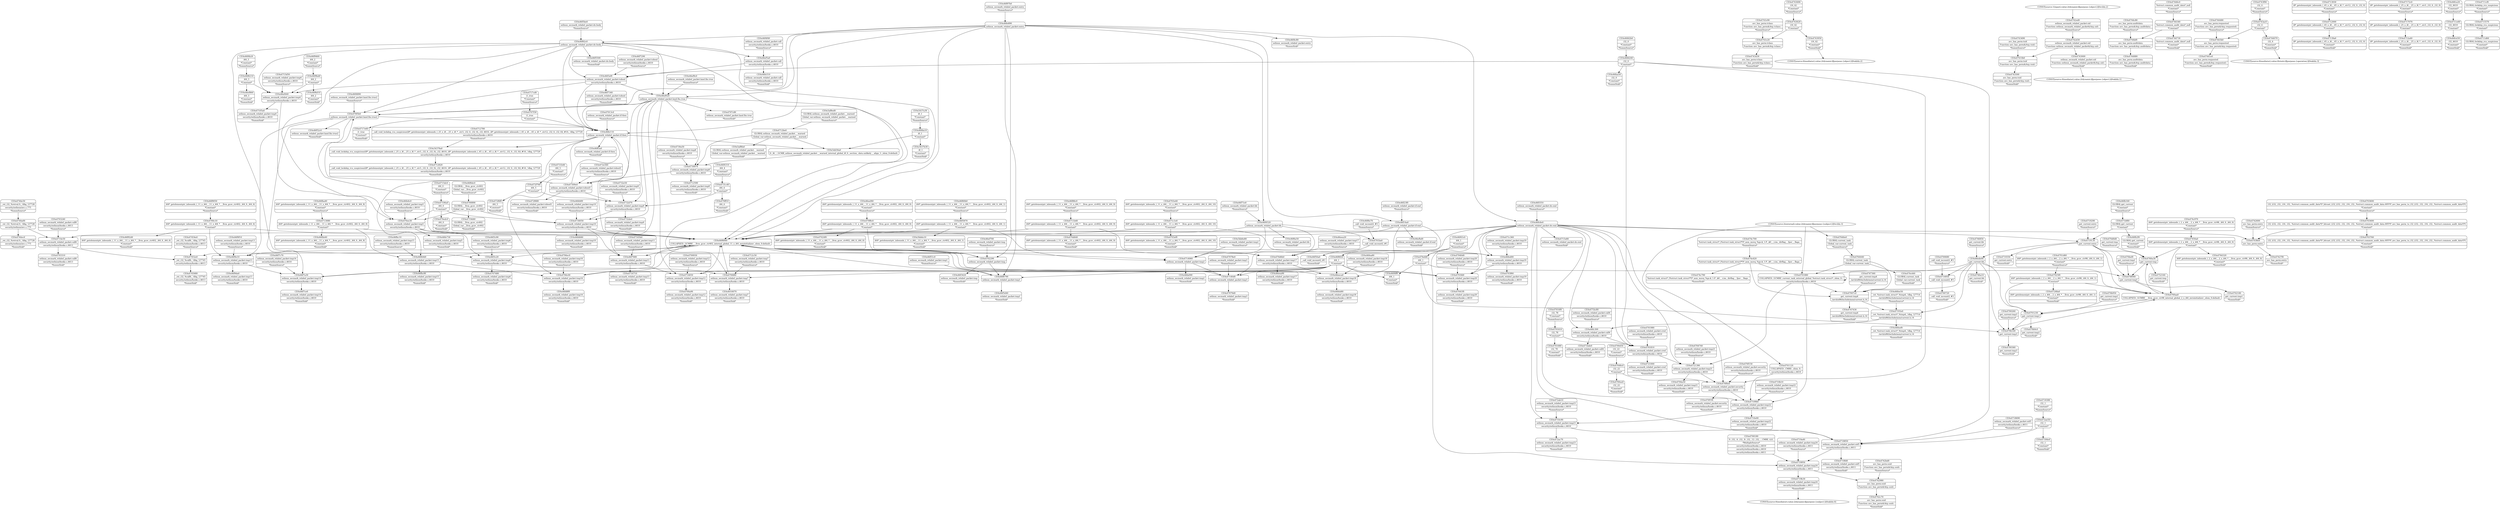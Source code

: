 digraph {
	CE0x4744ec0 [shape=record,shape=Mrecord,label="{CE0x4744ec0|_ret_i32_%retval.0,_!dbg_!27728|security/selinux/avc.c,775|*SummSink*}"]
	CE0x46f6840 [shape=record,shape=Mrecord,label="{CE0x46f6840|COLLAPSED:_GCMRE___llvm_gcov_ctr402_internal_global_11_x_i64_zeroinitializer:_elem_0:default:}"]
	CE0x4703310 [shape=record,shape=Mrecord,label="{CE0x4703310|selinux_secmark_relabel_packet:call6|security/selinux/hooks.c,4613|*SummSink*}"]
	CE0x46ef860 [shape=record,shape=Mrecord,label="{CE0x46ef860|i64_3|*Constant*|*SummSink*}"]
	CE0x4713080 [shape=record,shape=Mrecord,label="{CE0x4713080|i64*_getelementptr_inbounds_(_11_x_i64_,_11_x_i64_*___llvm_gcov_ctr402,_i64_0,_i64_8)|*Constant*}"]
	CE0x46feef0 [shape=record,shape=Mrecord,label="{CE0x46feef0|_ret_%struct.task_struct*_%tmp4,_!dbg_!27714|./arch/x86/include/asm/current.h,14|*SummSink*}"]
	CE0x4747430 [shape=record,shape=Mrecord,label="{CE0x4747430|get_current:tmp4|./arch/x86/include/asm/current.h,14|*SummSink*}"]
	CE0x4700c10 [shape=record,shape=Mrecord,label="{CE0x4700c10|i64*_getelementptr_inbounds_(_11_x_i64_,_11_x_i64_*___llvm_gcov_ctr402,_i64_0,_i64_6)|*Constant*}"]
	CE0x4743c20 [shape=record,shape=Mrecord,label="{CE0x4743c20|avc_has_perm:tclass|Function::avc_has_perm&Arg::tclass::}"]
	CE0x4742d30 [shape=record,shape=Mrecord,label="{CE0x4742d30|selinux_secmark_relabel_packet:sid|Function::selinux_secmark_relabel_packet&Arg::sid::}"]
	CE0x46f9f10 [shape=record,shape=Mrecord,label="{CE0x46f9f10|selinux_secmark_relabel_packet:tmp13|security/selinux/hooks.c,4610|*SummSource*}"]
	CE0x46f5500 [shape=record,shape=Mrecord,label="{CE0x46f5500|selinux_secmark_relabel_packet:do.body|*SummSink*}"]
	CE0x47024f0 [shape=record,shape=Mrecord,label="{CE0x47024f0|i64*_getelementptr_inbounds_(_11_x_i64_,_11_x_i64_*___llvm_gcov_ctr402,_i64_0,_i64_0)|*Constant*|*SummSink*}"]
	CE0x470f8c0 [shape=record,shape=Mrecord,label="{CE0x470f8c0|i64*_getelementptr_inbounds_(_11_x_i64_,_11_x_i64_*___llvm_gcov_ctr402,_i64_0,_i64_0)|*Constant*}"]
	CE0x4719b30 [shape=record,shape=Mrecord,label="{CE0x4719b30|selinux_secmark_relabel_packet:tmp24|security/selinux/hooks.c,4611|*SummSink*}"]
	CE0x46f60b0 [shape=record,shape=Mrecord,label="{CE0x46f60b0|i64*_getelementptr_inbounds_(_11_x_i64_,_11_x_i64_*___llvm_gcov_ctr402,_i64_0,_i64_1)|*Constant*|*SummSource*}"]
	CE0x46f6f20 [shape=record,shape=Mrecord,label="{CE0x46f6f20|i64_1|*Constant*}"]
	CE0x4742ed0 [shape=record,shape=Mrecord,label="{CE0x4742ed0|selinux_secmark_relabel_packet:sid|Function::selinux_secmark_relabel_packet&Arg::sid::|*SummSource*}"]
	CE0x4744c80 [shape=record,shape=Mrecord,label="{CE0x4744c80|avc_has_perm:auditdata|Function::avc_has_perm&Arg::auditdata::|*SummSource*}"]
	CE0x4701980 [shape=record,shape=Mrecord,label="{CE0x4701980|selinux_secmark_relabel_packet:cred|security/selinux/hooks.c,4610|*SummSource*}"]
	CE0x46fda10 [shape=record,shape=Mrecord,label="{CE0x46fda10|i8_1|*Constant*}"]
	CE0x46f86c0 [shape=record,shape=Mrecord,label="{CE0x46f86c0|i64*_getelementptr_inbounds_(_11_x_i64_,_11_x_i64_*___llvm_gcov_ctr402,_i64_0,_i64_9)|*Constant*|*SummSource*}"]
	CE0x4746850 [shape=record,shape=Mrecord,label="{CE0x4746850|get_current:bb|*SummSource*}"]
	CE0x47193e0 [shape=record,shape=Mrecord,label="{CE0x47193e0|_ret_%struct.task_struct*_%tmp4,_!dbg_!27714|./arch/x86/include/asm/current.h,14}"]
	CE0x4712780 [shape=record,shape=Mrecord,label="{CE0x4712780|_call_void_lockdep_rcu_suspicious(i8*_getelementptr_inbounds_(_25_x_i8_,_25_x_i8_*_.str3,_i32_0,_i32_0),_i32_4610,_i8*_getelementptr_inbounds_(_45_x_i8_,_45_x_i8_*_.str12,_i32_0,_i32_0))_#10,_!dbg_!27729|security/selinux/hooks.c,4610|*SummSource*}"]
	CE0x5af8ed0 [shape=record,shape=Mrecord,label="{CE0x5af8ed0|GLOBAL:selinux_secmark_relabel_packet.__warned|Global_var:selinux_secmark_relabel_packet.__warned|*SummSource*}"]
	CE0x46fd680 [shape=record,shape=Mrecord,label="{CE0x46fd680|selinux_secmark_relabel_packet:tmp10|security/selinux/hooks.c,4610|*SummSink*}"]
	CE0x5bb6e10 [shape=record,shape=Mrecord,label="{CE0x5bb6e10|i64*_getelementptr_inbounds_(_11_x_i64_,_11_x_i64_*___llvm_gcov_ctr402,_i64_0,_i64_1)|*Constant*|*SummSink*}"]
	CE0x46f7a30 [shape=record,shape=Mrecord,label="{CE0x46f7a30|selinux_secmark_relabel_packet:tmp14|security/selinux/hooks.c,4610}"]
	CE0x4700180 [shape=record,shape=Mrecord,label="{CE0x4700180|0:_i32,_4:_i32,_8:_i32,_12:_i32,_:_CMRE_4,8_|*MultipleSource*|security/selinux/hooks.c,4610|security/selinux/hooks.c,4610|security/selinux/hooks.c,4611}"]
	CE0x472f6f0 [shape=record,shape=Mrecord,label="{CE0x472f6f0|i64_5|*Constant*|*SummSink*}"]
	CE0x46f7680 [shape=record,shape=Mrecord,label="{CE0x46f7680|selinux_secmark_relabel_packet:tmp11|security/selinux/hooks.c,4610}"]
	CE0x4702290 [shape=record,shape=Mrecord,label="{CE0x4702290|selinux_secmark_relabel_packet:tmp}"]
	CE0x4703e40 [shape=record,shape=Mrecord,label="{CE0x4703e40|i64*_getelementptr_inbounds_(_11_x_i64_,_11_x_i64_*___llvm_gcov_ctr402,_i64_0,_i64_10)|*Constant*|*SummSource*}"]
	CE0x46f6dc0 [shape=record,shape=Mrecord,label="{CE0x46f6dc0|GLOBAL:__llvm_gcov_ctr402|Global_var:__llvm_gcov_ctr402|*SummSource*}"]
	CE0x472f760 [shape=record,shape=Mrecord,label="{CE0x472f760|i64_5|*Constant*}"]
	CE0x4703400 [shape=record,shape=Mrecord,label="{CE0x4703400|i32_(i32,_i32,_i16,_i32,_%struct.common_audit_data*)*_bitcast_(i32_(i32,_i32,_i16,_i32,_%struct.common_audit_data.495*)*_avc_has_perm_to_i32_(i32,_i32,_i16,_i32,_%struct.common_audit_data*)*)|*Constant*}"]
	CE0x4711b40 [shape=record,shape=Mrecord,label="{CE0x4711b40|i64*_getelementptr_inbounds_(_11_x_i64_,_11_x_i64_*___llvm_gcov_ctr402,_i64_0,_i64_9)|*Constant*}"]
	CE0x46f7ce0 [shape=record,shape=Mrecord,label="{CE0x46f7ce0|selinux_secmark_relabel_packet:tmp14|security/selinux/hooks.c,4610|*SummSink*}"]
	CE0x4703760 [shape=record,shape=Mrecord,label="{CE0x4703760|i32_(i32,_i32,_i16,_i32,_%struct.common_audit_data*)*_bitcast_(i32_(i32,_i32,_i16,_i32,_%struct.common_audit_data.495*)*_avc_has_perm_to_i32_(i32,_i32,_i16,_i32,_%struct.common_audit_data*)*)|*Constant*|*SummSink*}"]
	CE0x4752160 [shape=record,shape=Mrecord,label="{CE0x4752160|get_current:tmp|*SummSink*}"]
	CE0x4703fd0 [shape=record,shape=Mrecord,label="{CE0x4703fd0|selinux_secmark_relabel_packet:tmp20|security/selinux/hooks.c,4610}"]
	CE0x4710b10 [shape=record,shape=Mrecord,label="{CE0x4710b10|selinux_secmark_relabel_packet:tmp22|security/selinux/hooks.c,4610|*SummSource*}"]
	CE0x46f6a50 [shape=record,shape=Mrecord,label="{CE0x46f6a50|selinux_secmark_relabel_packet:bb|*SummSink*}"]
	CE0x4743500 [shape=record,shape=Mrecord,label="{CE0x4743500|avc_has_perm:tsid|Function::avc_has_perm&Arg::tsid::|*SummSink*}"]
	CE0x46fbc80 [shape=record,shape=Mrecord,label="{CE0x46fbc80|selinux_secmark_relabel_packet:tmp15|security/selinux/hooks.c,4610|*SummSink*}"]
	CE0x474c790 [shape=record,shape=Mrecord,label="{CE0x474c790|%struct.task_struct*_(%struct.task_struct**)*_asm_movq_%gs:$_1:P_,$0_,_r,im,_dirflag_,_fpsr_,_flags_|*SummSink*}"]
	CE0x46fc300 [shape=record,shape=Mrecord,label="{CE0x46fc300|selinux_secmark_relabel_packet:call4|security/selinux/hooks.c,4610}"]
	CE0x47452e0 [shape=record,shape=Mrecord,label="{CE0x47452e0|_ret_i32_%call6,_!dbg_!27745|security/selinux/hooks.c,4613}"]
	CE0x472e560 [shape=record,shape=Mrecord,label="{CE0x472e560|selinux_secmark_relabel_packet:tobool1|security/selinux/hooks.c,4610|*SummSource*}"]
	CE0x4732de0 [shape=record,shape=Mrecord,label="{CE0x4732de0|selinux_secmark_relabel_packet:tmp9|security/selinux/hooks.c,4610|*SummSink*}"]
	CE0x47309e0 [shape=record,shape=Mrecord,label="{CE0x47309e0|selinux_secmark_relabel_packet:tobool1|security/selinux/hooks.c,4610}"]
	CE0x46fed00 [shape=record,shape=Mrecord,label="{CE0x46fed00|selinux_secmark_relabel_packet:tmp19|security/selinux/hooks.c,4610}"]
	CE0x47038e0 [shape=record,shape=Mrecord,label="{CE0x47038e0|avc_has_perm:entry}"]
	CE0x46f3c20 [shape=record,shape=Mrecord,label="{CE0x46f3c20|selinux_secmark_relabel_packet:tmp6|security/selinux/hooks.c,4610}"]
	CE0x4714650 [shape=record,shape=Mrecord,label="{CE0x4714650|selinux_secmark_relabel_packet:tmp12|security/selinux/hooks.c,4610}"]
	CE0x47079d0 [shape=record,shape=Mrecord,label="{CE0x47079d0|selinux_secmark_relabel_packet:tmp3|*SummSink*}"]
	CE0x4730a50 [shape=record,shape=Mrecord,label="{CE0x4730a50|selinux_secmark_relabel_packet:tmp8|security/selinux/hooks.c,4610|*SummSource*}"]
	CE0x47248a0 [shape=record,shape=Mrecord,label="{CE0x47248a0|i64*_getelementptr_inbounds_(_2_x_i64_,_2_x_i64_*___llvm_gcov_ctr98,_i64_0,_i64_1)|*Constant*|*SummSink*}"]
	CE0x4742c70 [shape=record,shape=Mrecord,label="{CE0x4742c70|avc_has_perm:ssid|Function::avc_has_perm&Arg::ssid::|*SummSink*}"]
	"CONST[source:0(mediator),value:2(dynamic)][purpose:{subject}][SnkIdx:0]"
	CE0x4719d40 [shape=record,shape=Mrecord,label="{CE0x4719d40|GLOBAL:__llvm_gcov_ctr402|Global_var:__llvm_gcov_ctr402|*SummSink*}"]
	CE0x47078e0 [shape=record,shape=Mrecord,label="{CE0x47078e0|selinux_secmark_relabel_packet:tmp3|*SummSource*}"]
	CE0x46f7290 [shape=record,shape=Mrecord,label="{CE0x46f7290|selinux_secmark_relabel_packet:tobool|security/selinux/hooks.c,4610|*SummSource*}"]
	CE0x4731b40 [shape=record,shape=Mrecord,label="{CE0x4731b40|i64_5|*Constant*|*SummSource*}"]
	CE0x47040d0 [shape=record,shape=Mrecord,label="{CE0x47040d0|selinux_secmark_relabel_packet:tmp20|security/selinux/hooks.c,4610|*SummSource*}"]
	CE0x4700680 [shape=record,shape=Mrecord,label="{CE0x4700680|_call_void_mcount()_#3|*SummSource*}"]
	"CONST[source:0(mediator),value:0(static)][purpose:{operation}][SnkIdx:3]"
	CE0x46f4310 [shape=record,shape=Mrecord,label="{CE0x46f4310|i64_4|*Constant*|*SummSource*}"]
	CE0x46f9050 [shape=record,shape=Mrecord,label="{CE0x46f9050|i64*_getelementptr_inbounds_(_11_x_i64_,_11_x_i64_*___llvm_gcov_ctr402,_i64_0,_i64_6)|*Constant*|*SummSource*}"]
	CE0x470ff10 [shape=record,shape=Mrecord,label="{CE0x470ff10|i64_4|*Constant*|*SummSink*}"]
	CE0x46f92d0 [shape=record,shape=Mrecord,label="{CE0x46f92d0|i64*_getelementptr_inbounds_(_11_x_i64_,_11_x_i64_*___llvm_gcov_ctr402,_i64_0,_i64_6)|*Constant*|*SummSink*}"]
	CE0x54378a0 [shape=record,shape=Mrecord,label="{CE0x54378a0|_call_void_lockdep_rcu_suspicious(i8*_getelementptr_inbounds_(_25_x_i8_,_25_x_i8_*_.str3,_i32_0,_i32_0),_i32_4610,_i8*_getelementptr_inbounds_(_45_x_i8_,_45_x_i8_*_.str12,_i32_0,_i32_0))_#10,_!dbg_!27729|security/selinux/hooks.c,4610}"]
	CE0x4703240 [shape=record,shape=Mrecord,label="{CE0x4703240|selinux_secmark_relabel_packet:call6|security/selinux/hooks.c,4613|*SummSource*}"]
	CE0x471bf60 [shape=record,shape=Mrecord,label="{CE0x471bf60|GLOBAL:get_current|*Constant*}"]
	CE0x4704740 [shape=record,shape=Mrecord,label="{CE0x4704740|selinux_secmark_relabel_packet:tmp21|security/selinux/hooks.c,4610|*SummSource*}"]
	CE0x46fe730 [shape=record,shape=Mrecord,label="{CE0x46fe730|selinux_secmark_relabel_packet:tmp5|security/selinux/hooks.c,4610|*SummSink*}"]
	CE0x47433b0 [shape=record,shape=Mrecord,label="{CE0x47433b0|avc_has_perm:tsid|Function::avc_has_perm&Arg::tsid::}"]
	CE0x470b9c0 [shape=record,shape=Mrecord,label="{CE0x470b9c0|get_current:tmp2|*SummSink*}"]
	CE0x46f52c0 [shape=record,shape=Mrecord,label="{CE0x46f52c0|selinux_secmark_relabel_packet:land.lhs.true2|*SummSink*}"]
	CE0x470ee30 [shape=record,shape=Mrecord,label="{CE0x470ee30|selinux_secmark_relabel_packet:tmp5|security/selinux/hooks.c,4610}"]
	CE0x46fd4f0 [shape=record,shape=Mrecord,label="{CE0x46fd4f0|selinux_secmark_relabel_packet:tmp10|security/selinux/hooks.c,4610|*SummSource*}"]
	CE0x4743950 [shape=record,shape=Mrecord,label="{CE0x4743950|i16_42|*Constant*|*SummSink*}"]
	CE0x46ef700 [shape=record,shape=Mrecord,label="{CE0x46ef700|selinux_secmark_relabel_packet:tmp|*SummSource*}"]
	CE0x5437a30 [shape=record,shape=Mrecord,label="{CE0x5437a30|i8_1|*Constant*|*SummSource*}"]
	CE0x4703600 [shape=record,shape=Mrecord,label="{CE0x4703600|i32_(i32,_i32,_i16,_i32,_%struct.common_audit_data*)*_bitcast_(i32_(i32,_i32,_i16,_i32,_%struct.common_audit_data.495*)*_avc_has_perm_to_i32_(i32,_i32,_i16,_i32,_%struct.common_audit_data*)*)|*Constant*|*SummSource*}"]
	CE0x46fb9d0 [shape=record,shape=Mrecord,label="{CE0x46fb9d0|selinux_secmark_relabel_packet:tmp15|security/selinux/hooks.c,4610}"]
	CE0x46fe510 [shape=record,shape=Mrecord,label="{CE0x46fe510|selinux_secmark_relabel_packet:call|security/selinux/hooks.c,4610|*SummSink*}"]
	CE0x4717e60 [shape=record,shape=Mrecord,label="{CE0x4717e60|i1_true|*Constant*|*SummSink*}"]
	CE0x4701810 [shape=record,shape=Mrecord,label="{CE0x4701810|selinux_secmark_relabel_packet:cred|security/selinux/hooks.c,4610}"]
	CE0x4714e50 [shape=record,shape=Mrecord,label="{CE0x4714e50|selinux_secmark_relabel_packet:call6|security/selinux/hooks.c,4613}"]
	CE0x4744880 [shape=record,shape=Mrecord,label="{CE0x4744880|avc_has_perm:auditdata|Function::avc_has_perm&Arg::auditdata::|*SummSink*}"]
	CE0x4732d70 [shape=record,shape=Mrecord,label="{CE0x4732d70|selinux_secmark_relabel_packet:tmp9|security/selinux/hooks.c,4610}"]
	CE0x4760a30 [shape=record,shape=Mrecord,label="{CE0x4760a30|get_current:tmp}"]
	CE0x4764320 [shape=record,shape=Mrecord,label="{CE0x4764320|i64*_getelementptr_inbounds_(_2_x_i64_,_2_x_i64_*___llvm_gcov_ctr98,_i64_0,_i64_0)|*Constant*|*SummSink*}"]
	CE0x46f3c90 [shape=record,shape=Mrecord,label="{CE0x46f3c90|selinux_secmark_relabel_packet:tmp6|security/selinux/hooks.c,4610|*SummSource*}"]
	CE0x4742980 [shape=record,shape=Mrecord,label="{CE0x4742980|avc_has_perm:ssid|Function::avc_has_perm&Arg::ssid::}"]
	CE0x46fe890 [shape=record,shape=Mrecord,label="{CE0x46fe890|selinux_secmark_relabel_packet:entry}"]
	CE0x46f5be0 [shape=record,shape=Mrecord,label="{CE0x46f5be0|selinux_secmark_relabel_packet:do.body|*SummSource*}"]
	CE0x470edc0 [shape=record,shape=Mrecord,label="{CE0x470edc0|i64_0|*Constant*|*SummSink*}"]
	CE0x46f9da0 [shape=record,shape=Mrecord,label="{CE0x46f9da0|selinux_secmark_relabel_packet:tmp13|security/selinux/hooks.c,4610|*SummSink*}"]
	CE0x46f4b20 [shape=record,shape=Mrecord,label="{CE0x46f4b20|i64_3|*Constant*|*SummSource*}"]
	CE0x4700260 [shape=record,shape=Mrecord,label="{CE0x4700260|get_current:tmp3|*SummSource*}"]
	CE0x4700720 [shape=record,shape=Mrecord,label="{CE0x4700720|_call_void_mcount()_#3|*SummSink*}"]
	CE0x5bb6e80 [shape=record,shape=Mrecord,label="{CE0x5bb6e80|selinux_secmark_relabel_packet:tmp2|*SummSource*}"]
	CE0x4715d50 [shape=record,shape=Mrecord,label="{CE0x4715d50|selinux_secmark_relabel_packet:tmp4|security/selinux/hooks.c,4610|*SummSource*}"]
	CE0x4712c50 [shape=record,shape=Mrecord,label="{CE0x4712c50|selinux_secmark_relabel_packet:tmp7|security/selinux/hooks.c,4610|*SummSource*}"]
	CE0x4712000 [shape=record,shape=Mrecord,label="{CE0x4712000|i8*_getelementptr_inbounds_(_45_x_i8_,_45_x_i8_*_.str12,_i32_0,_i32_0)|*Constant*}"]
	CE0x4703f60 [shape=record,shape=Mrecord,label="{CE0x4703f60|selinux_secmark_relabel_packet:tmp19|security/selinux/hooks.c,4610|*SummSink*}"]
	CE0x474c970 [shape=record,shape=Mrecord,label="{CE0x474c970|i64*_getelementptr_inbounds_(_2_x_i64_,_2_x_i64_*___llvm_gcov_ctr98,_i64_0,_i64_0)|*Constant*|*SummSource*}"]
	CE0x46fa090 [shape=record,shape=Mrecord,label="{CE0x46fa090|selinux_secmark_relabel_packet:tmp2|*SummSink*}"]
	CE0x476f040 [shape=record,shape=Mrecord,label="{CE0x476f040|get_current:tmp1}"]
	CE0x47646e0 [shape=record,shape=Mrecord,label="{CE0x47646e0|GLOBAL:current_task|Global_var:current_task|*SummSource*}"]
	CE0x4743620 [shape=record,shape=Mrecord,label="{CE0x4743620|i16_42|*Constant*}"]
	"CONST[source:1(input),value:2(dynamic)][purpose:{object}][SrcIdx:2]"
	CE0x5af8fa0 [shape=record,shape=Mrecord,label="{CE0x5af8fa0|GLOBAL:selinux_secmark_relabel_packet.__warned|Global_var:selinux_secmark_relabel_packet.__warned|*SummSink*}"]
	CE0x46ef020 [shape=record,shape=Mrecord,label="{CE0x46ef020|selinux_secmark_relabel_packet:land.lhs.true}"]
	CE0x46f51c0 [shape=record,shape=Mrecord,label="{CE0x46f51c0|selinux_secmark_relabel_packet:tmp1|*SummSource*}"]
	CE0x46f4520 [shape=record,shape=Mrecord,label="{CE0x46f4520|selinux_secmark_relabel_packet:bb}"]
	CE0x46f50a0 [shape=record,shape=Mrecord,label="{CE0x46f50a0|_call_void_mcount()_#3|*SummSink*}"]
	CE0x4712590 [shape=record,shape=Mrecord,label="{CE0x4712590|selinux_secmark_relabel_packet:tmp8|security/selinux/hooks.c,4610|*SummSink*}"]
	CE0x47172c0 [shape=record,shape=Mrecord,label="{CE0x47172c0|i8*_getelementptr_inbounds_(_25_x_i8_,_25_x_i8_*_.str3,_i32_0,_i32_0)|*Constant*|*SummSource*}"]
	CE0x46faa50 [shape=record,shape=Mrecord,label="{CE0x46faa50|i32_0|*Constant*|*SummSink*}"]
	CE0x4719130 [shape=record,shape=Mrecord,label="{CE0x4719130|get_current:entry}"]
	CE0x4718fd0 [shape=record,shape=Mrecord,label="{CE0x4718fd0|selinux_secmark_relabel_packet:sid5|security/selinux/hooks.c,4611|*SummSink*}"]
	CE0x46f71e0 [shape=record,shape=Mrecord,label="{CE0x46f71e0|selinux_secmark_relabel_packet:bb|*SummSource*}"]
	CE0x46efbd0 [shape=record,shape=Mrecord,label="{CE0x46efbd0|selinux_secmark_relabel_packet:if.end|*SummSink*}"]
	CE0x4712a40 [shape=record,shape=Mrecord,label="{CE0x4712a40|i8*_getelementptr_inbounds_(_25_x_i8_,_25_x_i8_*_.str3,_i32_0,_i32_0)|*Constant*|*SummSink*}"]
	CE0x46f6e70 [shape=record,shape=Mrecord,label="{CE0x46f6e70|_call_void_mcount()_#3|*SummSource*}"]
	CE0x474c700 [shape=record,shape=Mrecord,label="{CE0x474c700|%struct.task_struct*_(%struct.task_struct**)*_asm_movq_%gs:$_1:P_,$0_,_r,im,_dirflag_,_fpsr_,_flags_|*SummSource*}"]
	CE0x4743d30 [shape=record,shape=Mrecord,label="{CE0x4743d30|avc_has_perm:tclass|Function::avc_has_perm&Arg::tclass::|*SummSink*}"]
	CE0x4742600 [shape=record,shape=Mrecord,label="{CE0x4742600|avc_has_perm:entry|*SummSource*}"]
	CE0x471c1e0 [shape=record,shape=Mrecord,label="{CE0x471c1e0|i64*_getelementptr_inbounds_(_11_x_i64_,_11_x_i64_*___llvm_gcov_ctr402,_i64_0,_i64_10)|*Constant*}"]
	CE0x4714060 [shape=record,shape=Mrecord,label="{CE0x4714060|selinux_secmark_relabel_packet:tmp2}"]
	CE0x4701ba0 [shape=record,shape=Mrecord,label="{CE0x4701ba0|_call_void_mcount()_#3}"]
	CE0x470fd80 [shape=record,shape=Mrecord,label="{CE0x470fd80|selinux_secmark_relabel_packet:tmp7|security/selinux/hooks.c,4610}"]
	CE0x4717cd0 [shape=record,shape=Mrecord,label="{CE0x4717cd0|i1_true|*Constant*|*SummSource*}"]
	CE0x4701610 [shape=record,shape=Mrecord,label="{CE0x4701610|i32_78|*Constant*}"]
	CE0x4721000 [shape=record,shape=Mrecord,label="{CE0x4721000|selinux_secmark_relabel_packet:cred|security/selinux/hooks.c,4610|*SummSink*}"]
	CE0x47048c0 [shape=record,shape=Mrecord,label="{CE0x47048c0|i32_22|*Constant*}"]
	CE0x4743ac0 [shape=record,shape=Mrecord,label="{CE0x4743ac0|i32_4|*Constant*}"]
	CE0x4701d60 [shape=record,shape=Mrecord,label="{CE0x4701d60|i64*_getelementptr_inbounds_(_2_x_i64_,_2_x_i64_*___llvm_gcov_ctr98,_i64_0,_i64_1)|*Constant*|*SummSource*}"]
	CE0x46ef5a0 [shape=record,shape=Mrecord,label="{CE0x46ef5a0|selinux_secmark_relabel_packet:call|security/selinux/hooks.c,4610}"]
	CE0x4719290 [shape=record,shape=Mrecord,label="{CE0x4719290|get_current:entry|*SummSource*}"]
	CE0x4700a90 [shape=record,shape=Mrecord,label="{CE0x4700a90|selinux_secmark_relabel_packet:tmp12|security/selinux/hooks.c,4610|*SummSink*}"]
	CE0x4701680 [shape=record,shape=Mrecord,label="{CE0x4701680|i32_78|*Constant*|*SummSink*}"]
	CE0x4714950 [shape=record,shape=Mrecord,label="{CE0x4714950|_call_void_mcount()_#3}"]
	CE0x47016f0 [shape=record,shape=Mrecord,label="{CE0x47016f0|i32_78|*Constant*|*SummSource*}"]
	CE0x4747360 [shape=record,shape=Mrecord,label="{CE0x4747360|get_current:tmp4|./arch/x86/include/asm/current.h,14|*SummSource*}"]
	CE0x46fd240 [shape=record,shape=Mrecord,label="{CE0x46fd240|i32_0|*Constant*}"]
	CE0x46f43c0 [shape=record,shape=Mrecord,label="{CE0x46f43c0|i64_1|*Constant*|*SummSource*}"]
	CE0x4706ec0 [shape=record,shape=Mrecord,label="{CE0x4706ec0|selinux_secmark_relabel_packet:tmp16|security/selinux/hooks.c,4610|*SummSource*}"]
	CE0x4746a10 [shape=record,shape=Mrecord,label="{CE0x4746a10|get_current:bb|*SummSink*}"]
	CE0x470f150 [shape=record,shape=Mrecord,label="{CE0x470f150|selinux_secmark_relabel_packet:security|security/selinux/hooks.c,4610|*SummSource*}"]
	CE0x4760aa0 [shape=record,shape=Mrecord,label="{CE0x4760aa0|COLLAPSED:_GCMRE___llvm_gcov_ctr98_internal_global_2_x_i64_zeroinitializer:_elem_0:default:}"]
	"CONST[source:2(external),value:2(dynamic)][purpose:{subject}][SrcIdx:3]"
	CE0x470d0d0 [shape=record,shape=Mrecord,label="{CE0x470d0d0|get_current:tmp|*SummSource*}"]
	CE0x46ff3a0 [shape=record,shape=Mrecord,label="{CE0x46ff3a0|selinux_secmark_relabel_packet:if.then|*SummSink*}"]
	CE0x4719950 [shape=record,shape=Mrecord,label="{CE0x4719950|selinux_secmark_relabel_packet:tmp24|security/selinux/hooks.c,4611}"]
	CE0x46f6790 [shape=record,shape=Mrecord,label="{CE0x46f6790|selinux_secmark_relabel_packet:tmp1}"]
	CE0x470f1f0 [shape=record,shape=Mrecord,label="{CE0x470f1f0|selinux_secmark_relabel_packet:security|security/selinux/hooks.c,4610|*SummSink*}"]
	CE0x476efd0 [shape=record,shape=Mrecord,label="{CE0x476efd0|i64_1|*Constant*}"]
	CE0x46fe6c0 [shape=record,shape=Mrecord,label="{CE0x46fe6c0|selinux_secmark_relabel_packet:tmp5|security/selinux/hooks.c,4610|*SummSource*}"]
	CE0x47106a0 [shape=record,shape=Mrecord,label="{CE0x47106a0|i64_0|*Constant*}"]
	CE0x46f4f40 [shape=record,shape=Mrecord,label="{CE0x46f4f40|selinux_secmark_relabel_packet:call|security/selinux/hooks.c,4610|*SummSource*}"]
	CE0x46f9e10 [shape=record,shape=Mrecord,label="{CE0x46f9e10|selinux_secmark_relabel_packet:tmp13|security/selinux/hooks.c,4610}"]
	CE0x4707f30 [shape=record,shape=Mrecord,label="{CE0x4707f30|i1_true|*Constant*}"]
	CE0x46fcd30 [shape=record,shape=Mrecord,label="{CE0x46fcd30|i32_4610|*Constant*|*SummSink*}"]
	CE0x4700360 [shape=record,shape=Mrecord,label="{CE0x4700360|get_current:tmp3|*SummSink*}"]
	CE0x46fca20 [shape=record,shape=Mrecord,label="{CE0x46fca20|i32_4610|*Constant*|*SummSource*}"]
	CE0x4710e00 [shape=record,shape=Mrecord,label="{CE0x4710e00|selinux_secmark_relabel_packet:tmp22|security/selinux/hooks.c,4610|*SummSink*}"]
	CE0x47025f0 [shape=record,shape=Mrecord,label="{CE0x47025f0|i64*_getelementptr_inbounds_(_2_x_i64_,_2_x_i64_*___llvm_gcov_ctr98,_i64_0,_i64_1)|*Constant*}"]
	CE0x4715dc0 [shape=record,shape=Mrecord,label="{CE0x4715dc0|i64_0|*Constant*|*SummSource*}"]
	CE0x4764440 [shape=record,shape=Mrecord,label="{CE0x4764440|GLOBAL:current_task|Global_var:current_task}"]
	CE0x46f4c80 [shape=record,shape=Mrecord,label="{CE0x46f4c80|selinux_secmark_relabel_packet:entry|*SummSink*}"]
	CE0x4744480 [shape=record,shape=Mrecord,label="{CE0x4744480|avc_has_perm:requested|Function::avc_has_perm&Arg::requested::|*SummSource*}"]
	CE0x47454e0 [shape=record,shape=Mrecord,label="{CE0x47454e0|_ret_i32_%call6,_!dbg_!27745|security/selinux/hooks.c,4613|*SummSource*}"]
	CE0x4713930 [shape=record,shape=Mrecord,label="{CE0x4713930|i8*_getelementptr_inbounds_(_45_x_i8_,_45_x_i8_*_.str12,_i32_0,_i32_0)|*Constant*|*SummSource*}"]
	CE0x47105a0 [shape=record,shape=Mrecord,label="{CE0x47105a0|selinux_secmark_relabel_packet:tmp4|security/selinux/hooks.c,4610|*SummSink*}"]
	CE0x470bef0 [shape=record,shape=Mrecord,label="{CE0x470bef0|get_current:tmp1|*SummSource*}"]
	CE0x46ef440 [shape=record,shape=Mrecord,label="{CE0x46ef440|selinux_secmark_relabel_packet:tmp4|security/selinux/hooks.c,4610}"]
	CE0x46fba40 [shape=record,shape=Mrecord,label="{CE0x46fba40|i64*_getelementptr_inbounds_(_11_x_i64_,_11_x_i64_*___llvm_gcov_ctr402,_i64_0,_i64_8)|*Constant*|*SummSource*}"]
	CE0x47041f0 [shape=record,shape=Mrecord,label="{CE0x47041f0|selinux_secmark_relabel_packet:tmp20|security/selinux/hooks.c,4610|*SummSink*}"]
	CE0x4700ee0 [shape=record,shape=Mrecord,label="{CE0x4700ee0|i32_22|*Constant*|*SummSink*}"]
	CE0x46feb80 [shape=record,shape=Mrecord,label="{CE0x46feb80|selinux_secmark_relabel_packet:tmp18|security/selinux/hooks.c,4610|*SummSink*}"]
	CE0x47013c0 [shape=record,shape=Mrecord,label="{CE0x47013c0|selinux_secmark_relabel_packet:if.then|*SummSource*}"]
	CE0x4707c80 [shape=record,shape=Mrecord,label="{CE0x4707c80|selinux_secmark_relabel_packet:land.lhs.true|*SummSink*}"]
	CE0x46fe110 [shape=record,shape=Mrecord,label="{CE0x46fe110|selinux_secmark_relabel_packet:if.then}"]
	CE0x4719350 [shape=record,shape=Mrecord,label="{CE0x4719350|get_current:entry|*SummSink*}"]
	CE0x4743000 [shape=record,shape=Mrecord,label="{CE0x4743000|selinux_secmark_relabel_packet:sid|Function::selinux_secmark_relabel_packet&Arg::sid::|*SummSink*}"]
	CE0x470d6b0 [shape=record,shape=Mrecord,label="{CE0x470d6b0|selinux_secmark_relabel_packet:tmp17|security/selinux/hooks.c,4610}"]
	CE0x46f23f0 [shape=record,shape=Mrecord,label="{CE0x46f23f0|selinux_secmark_relabel_packet:if.end|*SummSource*}"]
	CE0x46ef9c0 [shape=record,shape=Mrecord,label="{CE0x46ef9c0|selinux_secmark_relabel_packet:land.lhs.true|*SummSource*}"]
	CE0x4711d60 [shape=record,shape=Mrecord,label="{CE0x4711d60|GLOBAL:lockdep_rcu_suspicious|*Constant*|*SummSink*}"]
	CE0x4706c00 [shape=record,shape=Mrecord,label="{CE0x4706c00|selinux_secmark_relabel_packet:tmp16|security/selinux/hooks.c,4610}"]
	CE0x4744a00 [shape=record,shape=Mrecord,label="{CE0x4744a00|_ret_i32_%retval.0,_!dbg_!27728|security/selinux/avc.c,775}"]
	CE0x474c620 [shape=record,shape=Mrecord,label="{CE0x474c620|%struct.task_struct*_(%struct.task_struct**)*_asm_movq_%gs:$_1:P_,$0_,_r,im,_dirflag_,_fpsr_,_flags_}"]
	CE0x4731c40 [shape=record,shape=Mrecord,label="{CE0x4731c40|i64_4|*Constant*}"]
	CE0x4711e60 [shape=record,shape=Mrecord,label="{CE0x4711e60|i32_4610|*Constant*}"]
	CE0x46fc6e0 [shape=record,shape=Mrecord,label="{CE0x46fc6e0|selinux_secmark_relabel_packet:do.end}"]
	CE0x46f4ff0 [shape=record,shape=Mrecord,label="{CE0x46f4ff0|i64_1|*Constant*|*SummSink*}"]
	CE0x4715e80 [shape=record,shape=Mrecord,label="{CE0x4715e80|selinux_secmark_relabel_packet:do.end|*SummSink*}"]
	"CONST[source:0(mediator),value:2(dynamic)][purpose:{object}][SnkIdx:1]"
	CE0x46f14a0 [shape=record,shape=Mrecord,label="{CE0x46f14a0|selinux_secmark_relabel_packet:if.end}"]
	CE0x46fee50 [shape=record,shape=Mrecord,label="{CE0x46fee50|_ret_%struct.task_struct*_%tmp4,_!dbg_!27714|./arch/x86/include/asm/current.h,14|*SummSource*}"]
	CE0x4743c90 [shape=record,shape=Mrecord,label="{CE0x4743c90|avc_has_perm:tclass|Function::avc_has_perm&Arg::tclass::|*SummSource*}"]
	CE0x4702180 [shape=record,shape=Mrecord,label="{CE0x4702180|get_current:tmp1|*SummSink*}"]
	CE0x470c440 [shape=record,shape=Mrecord,label="{CE0x470c440|GLOBAL:current_task|Global_var:current_task|*SummSink*}"]
	CE0x4701880 [shape=record,shape=Mrecord,label="{CE0x4701880|COLLAPSED:_GCMRE_current_task_external_global_%struct.task_struct*:_elem_0::|security/selinux/hooks.c,4610}"]
	CE0x46eea90 [shape=record,shape=Mrecord,label="{CE0x46eea90|selinux_secmark_relabel_packet:tmp17|security/selinux/hooks.c,4610|*SummSink*}"]
	CE0x4743690 [shape=record,shape=Mrecord,label="{CE0x4743690|i16_42|*Constant*|*SummSource*}"]
	CE0x47441e0 [shape=record,shape=Mrecord,label="{CE0x47441e0|avc_has_perm:requested|Function::avc_has_perm&Arg::requested::|*SummSink*}"]
	CE0x46f6d10 [shape=record,shape=Mrecord,label="{CE0x46f6d10|i64_2|*Constant*|*SummSink*}"]
	CE0x46f7c70 [shape=record,shape=Mrecord,label="{CE0x46f7c70|selinux_secmark_relabel_packet:tmp14|security/selinux/hooks.c,4610|*SummSource*}"]
	CE0x47007c0 [shape=record,shape=Mrecord,label="{CE0x47007c0|get_current:tmp4|./arch/x86/include/asm/current.h,14}"]
	CE0x46fd2b0 [shape=record,shape=Mrecord,label="{CE0x46fd2b0|i32_0|*Constant*|*SummSource*}"]
	CE0x46f62c0 [shape=record,shape=Mrecord,label="{CE0x46f62c0|selinux_secmark_relabel_packet:do.body}"]
	CE0x47184e0 [shape=record,shape=Mrecord,label="{CE0x47184e0|i32_1|*Constant*|*SummSink*}"]
	CE0x4744340 [shape=record,shape=Mrecord,label="{CE0x4744340|%struct.common_audit_data*_null|*Constant*}"]
	CE0x5dd30a0 [shape=record,shape=Mrecord,label="{CE0x5dd30a0|0:_i8,_:_GCMR_selinux_secmark_relabel_packet.__warned_internal_global_i8_0,_section_.data.unlikely_,_align_1:_elem_0:default:}"]
	CE0x470b950 [shape=record,shape=Mrecord,label="{CE0x470b950|get_current:tmp2|*SummSource*}"]
	CE0x47109b0 [shape=record,shape=Mrecord,label="{CE0x47109b0|selinux_secmark_relabel_packet:tmp22|security/selinux/hooks.c,4610}"]
	CE0x46f3420 [shape=record,shape=Mrecord,label="{CE0x46f3420|selinux_secmark_relabel_packet:tmp|*SummSink*}"]
	CE0x4718690 [shape=record,shape=Mrecord,label="{CE0x4718690|selinux_secmark_relabel_packet:sid5|security/selinux/hooks.c,4611|*SummSource*}"]
	CE0x46fb2f0 [shape=record,shape=Mrecord,label="{CE0x46fb2f0|GLOBAL:get_current|*Constant*|*SummSink*}"]
	CE0x4701230 [shape=record,shape=Mrecord,label="{CE0x4701230|get_current:tmp2}"]
	CE0x46fbc10 [shape=record,shape=Mrecord,label="{CE0x46fbc10|selinux_secmark_relabel_packet:tmp15|security/selinux/hooks.c,4610|*SummSource*}"]
	CE0x46f5d40 [shape=record,shape=Mrecord,label="{CE0x46f5d40|selinux_secmark_relabel_packet:tmp1|*SummSink*}"]
	CE0x4712820 [shape=record,shape=Mrecord,label="{CE0x4712820|_call_void_lockdep_rcu_suspicious(i8*_getelementptr_inbounds_(_25_x_i8_,_25_x_i8_*_.str3,_i32_0,_i32_0),_i32_4610,_i8*_getelementptr_inbounds_(_45_x_i8_,_45_x_i8_*_.str12,_i32_0,_i32_0))_#10,_!dbg_!27729|security/selinux/hooks.c,4610|*SummSink*}"]
	CE0x47165b0 [shape=record,shape=Mrecord,label="{CE0x47165b0|selinux_secmark_relabel_packet:tmp11|security/selinux/hooks.c,4610|*SummSource*}"]
	CE0x46f6210 [shape=record,shape=Mrecord,label="{CE0x46f6210|i64_3|*Constant*}"]
	CE0x4715570 [shape=record,shape=Mrecord,label="{CE0x4715570|GLOBAL:lockdep_rcu_suspicious|*Constant*}"]
	CE0x4703ef0 [shape=record,shape=Mrecord,label="{CE0x4703ef0|i64*_getelementptr_inbounds_(_11_x_i64_,_11_x_i64_*___llvm_gcov_ctr402,_i64_0,_i64_10)|*Constant*|*SummSink*}"]
	CE0x471c360 [shape=record,shape=Mrecord,label="{CE0x471c360|selinux_secmark_relabel_packet:tmp19|security/selinux/hooks.c,4610|*SummSource*}"]
	CE0x47443b0 [shape=record,shape=Mrecord,label="{CE0x47443b0|avc_has_perm:requested|Function::avc_has_perm&Arg::requested::}"]
	CE0x46f1f10 [shape=record,shape=Mrecord,label="{CE0x46f1f10|selinux_secmark_relabel_packet:do.end|*SummSource*}"]
	CE0x4707480 [shape=record,shape=Mrecord,label="{CE0x4707480|selinux_secmark_relabel_packet:tmp6|security/selinux/hooks.c,4610|*SummSink*}"]
	CE0x47450a0 [shape=record,shape=Mrecord,label="{CE0x47450a0|i64*_getelementptr_inbounds_(_2_x_i64_,_2_x_i64_*___llvm_gcov_ctr98,_i64_0,_i64_0)|*Constant*}"]
	CE0x470f5b0 [shape=record,shape=Mrecord,label="{CE0x470f5b0|selinux_secmark_relabel_packet:land.lhs.true2}"]
	CE0x46f9460 [shape=record,shape=Mrecord,label="{CE0x46f9460|i64_2|*Constant*|*SummSource*}"]
	CE0x4717070 [shape=record,shape=Mrecord,label="{CE0x4717070|i8*_getelementptr_inbounds_(_25_x_i8_,_25_x_i8_*_.str3,_i32_0,_i32_0)|*Constant*}"]
	CE0x47427f0 [shape=record,shape=Mrecord,label="{CE0x47427f0|avc_has_perm:entry|*SummSink*}"]
	CE0x471bc80 [shape=record,shape=Mrecord,label="{CE0x471bc80|selinux_secmark_relabel_packet:call4|security/selinux/hooks.c,4610|*SummSource*}"]
	CE0x4745680 [shape=record,shape=Mrecord,label="{CE0x4745680|_ret_i32_%call6,_!dbg_!27745|security/selinux/hooks.c,4613|*SummSink*}"]
	CE0x46fea80 [shape=record,shape=Mrecord,label="{CE0x46fea80|selinux_secmark_relabel_packet:tmp18|security/selinux/hooks.c,4610|*SummSource*}"]
	CE0x470d640 [shape=record,shape=Mrecord,label="{CE0x470d640|i64*_getelementptr_inbounds_(_11_x_i64_,_11_x_i64_*___llvm_gcov_ctr402,_i64_0,_i64_9)|*Constant*|*SummSink*}"]
	CE0x4700d50 [shape=record,shape=Mrecord,label="{CE0x4700d50|i32_22|*Constant*|*SummSource*}"]
	CE0x4743490 [shape=record,shape=Mrecord,label="{CE0x4743490|avc_has_perm:tsid|Function::avc_has_perm&Arg::tsid::|*SummSource*}"]
	CE0x46fb160 [shape=record,shape=Mrecord,label="{CE0x46fb160|GLOBAL:get_current|*Constant*|*SummSource*}"]
	CE0x470f0e0 [shape=record,shape=Mrecord,label="{CE0x470f0e0|selinux_secmark_relabel_packet:security|security/selinux/hooks.c,4610}"]
	CE0x4716710 [shape=record,shape=Mrecord,label="{CE0x4716710|selinux_secmark_relabel_packet:tmp11|security/selinux/hooks.c,4610|*SummSink*}"]
	CE0x4742bd0 [shape=record,shape=Mrecord,label="{CE0x4742bd0|avc_has_perm:ssid|Function::avc_has_perm&Arg::ssid::|*SummSource*}"]
	CE0x46f4890 [shape=record,shape=Mrecord,label="{CE0x46f4890|selinux_secmark_relabel_packet:land.lhs.true2|*SummSource*}"]
	CE0x4718850 [shape=record,shape=Mrecord,label="{CE0x4718850|selinux_secmark_relabel_packet:sid5|security/selinux/hooks.c,4611}"]
	"CONST[source:0(mediator),value:2(dynamic)][purpose:{object}][SnkIdx:2]"
	CE0x4730970 [shape=record,shape=Mrecord,label="{CE0x4730970|selinux_secmark_relabel_packet:tmp8|security/selinux/hooks.c,4610}"]
	CE0x46fd8f0 [shape=record,shape=Mrecord,label="{CE0x46fd8f0|selinux_secmark_relabel_packet:tmp16|security/selinux/hooks.c,4610|*SummSink*}"]
	CE0x4701120 [shape=record,shape=Mrecord,label="{CE0x4701120|COLLAPSED:_CMRE:_elem_0::|security/selinux/hooks.c,4610}"]
	CE0x4712be0 [shape=record,shape=Mrecord,label="{CE0x4712be0|GLOBAL:selinux_secmark_relabel_packet.__warned|Global_var:selinux_secmark_relabel_packet.__warned}"]
	CE0x5437b30 [shape=record,shape=Mrecord,label="{CE0x5437b30|i8_1|*Constant*|*SummSink*}"]
	CE0x4710c90 [shape=record,shape=Mrecord,label="{CE0x4710c90|selinux_secmark_relabel_packet:tmp23|security/selinux/hooks.c,4610}"]
	CE0x46f5870 [shape=record,shape=Mrecord,label="{CE0x46f5870|i64*_getelementptr_inbounds_(_11_x_i64_,_11_x_i64_*___llvm_gcov_ctr402,_i64_0,_i64_1)|*Constant*}"]
	CE0x46f9bd0 [shape=record,shape=Mrecord,label="{CE0x46f9bd0|i64_2|*Constant*}"]
	CE0x4718380 [shape=record,shape=Mrecord,label="{CE0x4718380|i32_1|*Constant*|*SummSource*}"]
	CE0x4744730 [shape=record,shape=Mrecord,label="{CE0x4744730|%struct.common_audit_data*_null|*Constant*|*SummSink*}"]
	CE0x4744bf0 [shape=record,shape=Mrecord,label="{CE0x4744bf0|avc_has_perm:auditdata|Function::avc_has_perm&Arg::auditdata::}"]
	CE0x46ede00 [shape=record,shape=Mrecord,label="{CE0x46ede00|get_current:bb}"]
	CE0x46eef40 [shape=record,shape=Mrecord,label="{CE0x46eef40|i64*_getelementptr_inbounds_(_11_x_i64_,_11_x_i64_*___llvm_gcov_ctr402,_i64_0,_i64_0)|*Constant*|*SummSource*}"]
	CE0x47446c0 [shape=record,shape=Mrecord,label="{CE0x47446c0|%struct.common_audit_data*_null|*Constant*|*SummSource*}"]
	CE0x4744e50 [shape=record,shape=Mrecord,label="{CE0x4744e50|_ret_i32_%retval.0,_!dbg_!27728|security/selinux/avc.c,775|*SummSource*}"]
	CE0x4016070 [shape=record,shape=Mrecord,label="{CE0x4016070|selinux_secmark_relabel_packet:tmp7|security/selinux/hooks.c,4610|*SummSink*}"]
	CE0x46eea20 [shape=record,shape=Mrecord,label="{CE0x46eea20|selinux_secmark_relabel_packet:tmp17|security/selinux/hooks.c,4610|*SummSource*}"]
	CE0x472ae50 [shape=record,shape=Mrecord,label="{CE0x472ae50|i32_1|*Constant*}"]
	CE0x471bde0 [shape=record,shape=Mrecord,label="{CE0x471bde0|selinux_secmark_relabel_packet:call4|security/selinux/hooks.c,4610|*SummSink*}"]
	CE0x46fbb40 [shape=record,shape=Mrecord,label="{CE0x46fbb40|i64*_getelementptr_inbounds_(_11_x_i64_,_11_x_i64_*___llvm_gcov_ctr402,_i64_0,_i64_8)|*Constant*|*SummSink*}"]
	CE0x4744070 [shape=record,shape=Mrecord,label="{CE0x4744070|i32_4|*Constant*|*SummSink*}"]
	CE0x47139a0 [shape=record,shape=Mrecord,label="{CE0x47139a0|i8*_getelementptr_inbounds_(_45_x_i8_,_45_x_i8_*_.str12,_i32_0,_i32_0)|*Constant*|*SummSink*}"]
	CE0x47140d0 [shape=record,shape=Mrecord,label="{CE0x47140d0|selinux_secmark_relabel_packet:tmp3}"]
	CE0x4743f90 [shape=record,shape=Mrecord,label="{CE0x4743f90|i32_4|*Constant*|*SummSource*}"]
	CE0x472f680 [shape=record,shape=Mrecord,label="{CE0x472f680|selinux_secmark_relabel_packet:tobool1|security/selinux/hooks.c,4610|*SummSink*}"]
	CE0x4734050 [shape=record,shape=Mrecord,label="{CE0x4734050|selinux_secmark_relabel_packet:tmp10|security/selinux/hooks.c,4610}"]
	CE0x4711cf0 [shape=record,shape=Mrecord,label="{CE0x4711cf0|GLOBAL:lockdep_rcu_suspicious|*Constant*|*SummSource*}"]
	CE0x46f97b0 [shape=record,shape=Mrecord,label="{CE0x46f97b0|selinux_secmark_relabel_packet:entry|*SummSource*}"]
	CE0x4700930 [shape=record,shape=Mrecord,label="{CE0x4700930|selinux_secmark_relabel_packet:tmp12|security/selinux/hooks.c,4610|*SummSource*}"]
	CE0x4700890 [shape=record,shape=Mrecord,label="{CE0x4700890|GLOBAL:__llvm_gcov_ctr402|Global_var:__llvm_gcov_ctr402}"]
	CE0x46f7340 [shape=record,shape=Mrecord,label="{CE0x46f7340|selinux_secmark_relabel_packet:tobool|security/selinux/hooks.c,4610|*SummSink*}"]
	CE0x4721390 [shape=record,shape=Mrecord,label="{CE0x4721390|selinux_secmark_relabel_packet:tmp21|security/selinux/hooks.c,4610}"]
	CE0x46eeca0 [shape=record,shape=Mrecord,label="{CE0x46eeca0|selinux_secmark_relabel_packet:tmp18|security/selinux/hooks.c,4610}"]
	CE0x46f3ef0 [shape=record,shape=Mrecord,label="{CE0x46f3ef0|selinux_secmark_relabel_packet:tobool|security/selinux/hooks.c,4610}"]
	CE0x472ac70 [shape=record,shape=Mrecord,label="{CE0x472ac70|selinux_secmark_relabel_packet:tmp23|security/selinux/hooks.c,4610|*SummSink*}"]
	CE0x4704a50 [shape=record,shape=Mrecord,label="{CE0x4704a50|selinux_secmark_relabel_packet:tmp21|security/selinux/hooks.c,4610|*SummSink*}"]
	CE0x4732e50 [shape=record,shape=Mrecord,label="{CE0x4732e50|selinux_secmark_relabel_packet:tmp9|security/selinux/hooks.c,4610|*SummSource*}"]
	CE0x470b160 [shape=record,shape=Mrecord,label="{CE0x470b160|get_current:tmp3}"]
	CE0x4719a40 [shape=record,shape=Mrecord,label="{CE0x4719a40|selinux_secmark_relabel_packet:tmp24|security/selinux/hooks.c,4611|*SummSource*}"]
	CE0x472ab10 [shape=record,shape=Mrecord,label="{CE0x472ab10|selinux_secmark_relabel_packet:tmp23|security/selinux/hooks.c,4610|*SummSource*}"]
	CE0x5bb6e80 -> CE0x4714060
	CE0x4715d50 -> CE0x46ef440
	CE0x54378a0 -> CE0x4712820
	CE0x46f5870 -> CE0x46f6840
	CE0x46fbc10 -> CE0x46fb9d0
	CE0x46f51c0 -> CE0x46f6790
	CE0x46fd4f0 -> CE0x4734050
	CE0x46fb9d0 -> CE0x46fbc80
	CE0x474c620 -> CE0x47007c0
	CE0x470f5b0 -> CE0x46f6840
	CE0x46ede00 -> CE0x4714950
	CE0x4719130 -> CE0x476f040
	CE0x46f6f20 -> CE0x46eeca0
	CE0x47193e0 -> CE0x46fc300
	CE0x4719b30 -> "CONST[source:0(mediator),value:2(dynamic)][purpose:{subject}][SnkIdx:0]"
	CE0x46f4520 -> CE0x47140d0
	CE0x4744070 -> "CONST[source:0(mediator),value:0(static)][purpose:{operation}][SnkIdx:3]"
	CE0x46f9f10 -> CE0x46f9e10
	CE0x46fd240 -> CE0x4701810
	CE0x4701610 -> CE0x4701680
	CE0x4712be0 -> CE0x5af8fa0
	CE0x46f6f20 -> CE0x46f4ff0
	CE0x46ef700 -> CE0x4702290
	CE0x46f4b20 -> CE0x46f6210
	CE0x46f3ef0 -> CE0x46ef440
	CE0x46f9050 -> CE0x4700c10
	CE0x4700c10 -> CE0x46f92d0
	CE0x4701d60 -> CE0x47025f0
	CE0x47007c0 -> CE0x47193e0
	CE0x47106a0 -> CE0x470edc0
	CE0x4701610 -> CE0x4701810
	CE0x46ef020 -> CE0x46f6840
	CE0x4742980 -> CE0x4742c70
	CE0x46fd240 -> CE0x470f0e0
	CE0x4764440 -> CE0x4701880
	CE0x4703e40 -> CE0x471c1e0
	CE0x46f4520 -> CE0x46f6840
	"CONST[source:1(input),value:2(dynamic)][purpose:{object}][SrcIdx:2]" -> CE0x4742ed0
	CE0x4742d30 -> CE0x4743000
	CE0x4718850 -> CE0x4719950
	CE0x472ae50 -> CE0x47184e0
	CE0x47025f0 -> CE0x4701230
	CE0x46fc6e0 -> CE0x4714e50
	CE0x46fd240 -> CE0x4718850
	CE0x46f6f20 -> CE0x470fd80
	CE0x4744a00 -> CE0x4744ec0
	CE0x4712be0 -> CE0x5dd30a0
	CE0x476efd0 -> CE0x46f4ff0
	CE0x4742600 -> CE0x47038e0
	"CONST[source:2(external),value:2(dynamic)][purpose:{subject}][SrcIdx:3]" -> CE0x47646e0
	CE0x472ab10 -> CE0x4710c90
	CE0x46ef5a0 -> CE0x46f3ef0
	CE0x4711b40 -> CE0x46f6840
	CE0x470ee30 -> CE0x46f3c20
	CE0x4701880 -> CE0x4721390
	CE0x46ef440 -> CE0x470ee30
	CE0x4710c90 -> CE0x4718850
	CE0x4712c50 -> CE0x470fd80
	CE0x46f6f20 -> CE0x46f6790
	CE0x4703fd0 -> CE0x47041f0
	CE0x46f4f40 -> CE0x46ef5a0
	CE0x46f14a0 -> CE0x470d6b0
	CE0x46eef40 -> CE0x470f8c0
	CE0x4711e60 -> CE0x46fcd30
	CE0x4719290 -> CE0x4719130
	CE0x47016f0 -> CE0x4701610
	CE0x46f6f20 -> CE0x4703fd0
	CE0x4701880 -> CE0x47007c0
	CE0x4721390 -> CE0x470f0e0
	CE0x46fe890 -> CE0x46f14a0
	CE0x46fe890 -> CE0x470f5b0
	CE0x46fc6e0 -> CE0x46fed00
	CE0x46f6840 -> CE0x46fed00
	CE0x46f14a0 -> CE0x46f6840
	CE0x46f6840 -> CE0x470d6b0
	CE0x4706c00 -> CE0x46f6840
	CE0x46f23f0 -> CE0x46f14a0
	CE0x470f8c0 -> CE0x4702290
	CE0x46fe890 -> CE0x46f4520
	CE0x46f4520 -> CE0x4701ba0
	CE0x47454e0 -> CE0x47452e0
	CE0x46fe110 -> CE0x46fb9d0
	CE0x4703fd0 -> CE0x46f6840
	CE0x4764440 -> CE0x47007c0
	CE0x46fc6e0 -> CE0x4710c90
	CE0x47446c0 -> CE0x4744340
	CE0x46f3ef0 -> CE0x46ef020
	CE0x4706ec0 -> CE0x4706c00
	CE0x46fe110 -> CE0x46ff3a0
	CE0x4732e50 -> CE0x4732d70
	CE0x46fe110 -> CE0x5dd30a0
	CE0x4744e50 -> CE0x4744a00
	CE0x46f7680 -> CE0x4716710
	CE0x46f86c0 -> CE0x4711b40
	CE0x46fca20 -> CE0x4711e60
	CE0x4714060 -> CE0x46fa090
	CE0x46f6790 -> CE0x46f5d40
	CE0x4700890 -> CE0x470ee30
	CE0x4731c40 -> CE0x470ff10
	CE0x46ef020 -> CE0x4714650
	CE0x4760a30 -> CE0x476f040
	CE0x4701230 -> CE0x470b9c0
	CE0x470fd80 -> CE0x46f6840
	CE0x47140d0 -> CE0x46f6840
	CE0x47106a0 -> CE0x4734050
	CE0x4702290 -> CE0x46f3420
	CE0x4744bf0 -> CE0x4744880
	CE0x46fe890 -> CE0x4702290
	CE0x46fc6e0 -> CE0x4715e80
	CE0x4702290 -> CE0x46f6790
	CE0x4743620 -> CE0x4743c20
	CE0x471c1e0 -> CE0x46f6840
	CE0x4744480 -> CE0x47443b0
	CE0x4711cf0 -> CE0x4715570
	CE0x4734050 -> CE0x46f6840
	CE0x46fed00 -> CE0x4703f60
	CE0x4701120 -> CE0x47109b0
	CE0x4713080 -> CE0x46fb9d0
	CE0x4703400 -> CE0x47038e0
	CE0x4703240 -> CE0x4714e50
	CE0x4721390 -> CE0x4704a50
	"CONST[source:2(external),value:2(dynamic)][purpose:{subject}][SrcIdx:3]" -> CE0x4701120
	CE0x46f6840 -> CE0x46f3c20
	CE0x46f62c0 -> CE0x46f3ef0
	CE0x46ef020 -> CE0x46f7680
	CE0x47646e0 -> CE0x4764440
	CE0x4714e50 -> CE0x4703310
	CE0x4747360 -> CE0x47007c0
	CE0x47106a0 -> CE0x470ee30
	CE0x4744340 -> CE0x4744bf0
	CE0x47450a0 -> CE0x4764320
	CE0x46f1f10 -> CE0x46fc6e0
	CE0x4701ba0 -> CE0x46f50a0
	CE0x46f4890 -> CE0x470f5b0
	CE0x47048c0 -> CE0x470f0e0
	CE0x4760aa0 -> CE0x4701230
	CE0x4760aa0 -> CE0x4760a30
	CE0x4717070 -> CE0x4712a40
	CE0x46f4520 -> CE0x4714060
	CE0x46ef020 -> CE0x4707c80
	CE0x46f6dc0 -> CE0x4700890
	CE0x46f62c0 -> CE0x46f3c20
	CE0x46f3c90 -> CE0x46f3c20
	CE0x46fd2b0 -> CE0x46fd240
	CE0x46fea80 -> CE0x46eeca0
	CE0x4700c10 -> CE0x46f6840
	CE0x46ef9c0 -> CE0x46ef020
	CE0x47309e0 -> CE0x472f680
	CE0x4715570 -> CE0x4711d60
	CE0x46f14a0 -> CE0x46efbd0
	CE0x46f62c0 -> CE0x46f6840
	CE0x47309e0 -> CE0x470f5b0
	CE0x470f5b0 -> CE0x46f52c0
	CE0x46f6840 -> CE0x4714060
	CE0x47172c0 -> CE0x4717070
	CE0x470b160 -> CE0x4700360
	CE0x46ef020 -> CE0x470f5b0
	CE0x470ee30 -> CE0x46fe730
	CE0x470fd80 -> CE0x4016070
	CE0x4714060 -> CE0x47140d0
	CE0x46fc6e0 -> CE0x4718850
	CE0x46ede00 -> CE0x47193e0
	CE0x4700680 -> CE0x4714950
	CE0x4700c10 -> CE0x46f9e10
	CE0x46ef020 -> CE0x4734050
	CE0x46f62c0 -> CE0x46ef5a0
	CE0x4743490 -> CE0x47433b0
	CE0x474c700 -> CE0x474c620
	CE0x476efd0 -> CE0x476f040
	CE0x47309e0 -> CE0x4732d70
	CE0x46f3c20 -> CE0x470fd80
	CE0x46ef020 -> CE0x4730970
	CE0x46fc300 -> CE0x4701810
	CE0x46fda10 -> CE0x5437b30
	CE0x46fed00 -> CE0x4703fd0
	CE0x46f6f20 -> CE0x47140d0
	CE0x470d0d0 -> CE0x4760a30
	CE0x46f9460 -> CE0x46f9bd0
	CE0x46fc6e0 -> CE0x4719130
	CE0x470b160 -> CE0x4760aa0
	CE0x4734050 -> CE0x46fd680
	CE0x46f71e0 -> CE0x46f4520
	CE0x46f62c0 -> CE0x470ee30
	CE0x46f97b0 -> CE0x46fe890
	CE0x46f6840 -> CE0x46f7680
	CE0x4712be0 -> CE0x4730970
	CE0x472f760 -> CE0x4732d70
	CE0x476f040 -> CE0x4760aa0
	CE0x46fe890 -> CE0x46fc6e0
	CE0x4719950 -> CE0x4742980
	CE0x46fc6e0 -> CE0x4703fd0
	CE0x46fc6e0 -> CE0x47109b0
	CE0x46f6210 -> CE0x46ef440
	CE0x4719130 -> CE0x4760aa0
	CE0x4719a40 -> CE0x4719950
	CE0x47007c0 -> CE0x4747430
	CE0x4710b10 -> CE0x47109b0
	CE0x46ef020 -> CE0x47309e0
	CE0x472e560 -> CE0x47309e0
	CE0x4713930 -> CE0x4712000
	CE0x46fc6e0 -> CE0x470f0e0
	CE0x46f6840 -> CE0x46f9e10
	CE0x4731c40 -> CE0x4732d70
	CE0x4711b40 -> CE0x470d6b0
	CE0x470b950 -> CE0x4701230
	CE0x472f760 -> CE0x472f6f0
	CE0x476f040 -> CE0x4702180
	CE0x4701880 -> CE0x47109b0
	CE0x470f5b0 -> CE0x46f7a30
	CE0x46fc6e0 -> CE0x4721390
	CE0x46f6e70 -> CE0x4701ba0
	CE0x46f7c70 -> CE0x46f7a30
	CE0x47433b0 -> CE0x4743500
	CE0x46ede00 -> CE0x4701880
	CE0x4732d70 -> CE0x4734050
	CE0x46f3c20 -> CE0x4707480
	CE0x4701980 -> CE0x4701810
	CE0x4704740 -> CE0x4721390
	CE0x46f62c0 -> CE0x470fd80
	CE0x4730a50 -> CE0x4730970
	CE0x4700260 -> CE0x470b160
	CE0x4764440 -> CE0x470c440
	CE0x474c620 -> CE0x4701880
	CE0x4719130 -> CE0x4760a30
	CE0x46fb9d0 -> CE0x4706c00
	CE0x4714950 -> CE0x4700720
	CE0x4714650 -> CE0x4700a90
	CE0x4743690 -> CE0x4743620
	CE0x46f60b0 -> CE0x46f5870
	CE0x471c1e0 -> CE0x4703ef0
	CE0x4719130 -> CE0x4719350
	CE0x46f9e10 -> CE0x46f9da0
	CE0x5dd30a0 -> CE0x4730970
	CE0x4743620 -> CE0x4743950
	CE0x46fc6e0 -> CE0x47452e0
	CE0x46f5870 -> CE0x5bb6e10
	CE0x46f6840 -> CE0x46fb9d0
	CE0x46f62c0 -> CE0x46ef020
	CE0x4743f90 -> CE0x4743ac0
	CE0x47450a0 -> CE0x4760aa0
	CE0x4701810 -> CE0x4721000
	CE0x47443b0 -> CE0x47441e0
	CE0x46ef5a0 -> CE0x46fe510
	CE0x46ede00 -> CE0x4746a10
	CE0x47040d0 -> CE0x4703fd0
	CE0x4743c90 -> CE0x4743c20
	CE0x46ede00 -> CE0x47007c0
	CE0x47048c0 -> CE0x4700ee0
	CE0x4700890 -> CE0x4734050
	CE0x4712000 -> CE0x47139a0
	CE0x46fe6c0 -> CE0x470ee30
	CE0x47450a0 -> CE0x4760a30
	CE0x46f7680 -> CE0x4714650
	CE0x4706c00 -> CE0x46fd8f0
	CE0x4742ed0 -> CE0x4742d30
	CE0x4711b40 -> CE0x470d640
	CE0x46eeca0 -> CE0x46f6840
	CE0x46f5be0 -> CE0x46f62c0
	CE0x46f9bd0 -> CE0x46ef440
	CE0x470f8c0 -> CE0x47024f0
	CE0x46f62c0 -> CE0x470f5b0
	CE0x46fd240 -> CE0x46faa50
	CE0x4703600 -> CE0x4703400
	CE0x46eeca0 -> CE0x46feb80
	CE0x474c970 -> CE0x47450a0
	CE0x46fba40 -> CE0x4713080
	CE0x46ede00 -> CE0x4760aa0
	CE0x46ef020 -> CE0x4732d70
	CE0x4746850 -> CE0x46ede00
	CE0x47309e0 -> CE0x46fe110
	CE0x46f62c0 -> CE0x46ef440
	CE0x46f6210 -> CE0x46ef860
	CE0x5437a30 -> CE0x46fda10
	CE0x4715dc0 -> CE0x47106a0
	CE0x46fe890 -> CE0x46f62c0
	CE0x5af8ed0 -> CE0x4712be0
	CE0x46f43c0 -> CE0x46f6f20
	CE0x4730970 -> CE0x4712590
	CE0x4713080 -> CE0x46f6840
	CE0x47025f0 -> CE0x47248a0
	CE0x47038e0 -> CE0x47427f0
	"CONST[source:2(external),value:2(dynamic)][purpose:{subject}][SrcIdx:3]" -> CE0x4701880
	CE0x4719130 -> CE0x46ede00
	CE0x46f6790 -> CE0x46f6840
	CE0x4712780 -> CE0x54378a0
	CE0x4700930 -> CE0x4714650
	CE0x47025f0 -> CE0x4760aa0
	CE0x4742d30 -> CE0x47433b0
	CE0x46f3ef0 -> CE0x46f7340
	CE0x4730970 -> CE0x47309e0
	CE0x46fb160 -> CE0x471bf60
	CE0x46f4310 -> CE0x4731c40
	CE0x470f5b0 -> CE0x46f9e10
	CE0x46fe110 -> CE0x4706c00
	CE0x471c1e0 -> CE0x46fed00
	CE0x47078e0 -> CE0x47140d0
	CE0x470f150 -> CE0x470f0e0
	CE0x4744c80 -> CE0x4744bf0
	CE0x4714e50 -> CE0x47452e0
	CE0x46fda10 -> CE0x5dd30a0
	CE0x4744a00 -> CE0x4714e50
	CE0x46f62c0 -> CE0x46f5500
	CE0x4743ac0 -> CE0x47443b0
	CE0x46f14a0 -> CE0x46eeca0
	CE0x4742bd0 -> CE0x4742980
	CE0x46fc6e0 -> CE0x46fc300
	CE0x4744340 -> CE0x4744730
	CE0x46fc6e0 -> CE0x4701810
	CE0x46ef440 -> CE0x47105a0
	CE0x470f5b0 -> CE0x46fe110
	CE0x46f6f20 -> CE0x4714650
	CE0x46f62c0 -> CE0x46fe110
	CE0x46fc300 -> CE0x471bde0
	CE0x46fee50 -> CE0x47193e0
	CE0x4743c20 -> CE0x4743d30
	CE0x46fe890 -> CE0x46fe110
	CE0x4714650 -> CE0x46f6840
	CE0x4732d70 -> CE0x4732de0
	CE0x46fc6e0 -> CE0x47038e0
	CE0x4701230 -> CE0x470b160
	CE0x474c620 -> CE0x474c790
	CE0x4743ac0 -> CE0x4744070
	CE0x470bef0 -> CE0x476f040
	CE0x46ede00 -> CE0x4701230
	CE0x4703400 -> CE0x4703760
	CE0x470f0e0 -> CE0x47109b0
	CE0x4700890 -> CE0x4719d40
	CE0x470d6b0 -> CE0x46eea90
	CE0x471bf60 -> CE0x46fb2f0
	CE0x4700180 -> CE0x4719950
	CE0x476efd0 -> CE0x470b160
	CE0x46f4520 -> CE0x46f6a50
	CE0x4701810 -> CE0x4721390
	CE0x4707f30 -> CE0x4717e60
	CE0x46ede00 -> CE0x470b160
	CE0x4710c90 -> CE0x472ac70
	CE0x470f0e0 -> CE0x470f1f0
	CE0x46f6f20 -> CE0x4706c00
	CE0x4700d50 -> CE0x47048c0
	CE0x4717cd0 -> CE0x4707f30
	CE0x4718690 -> CE0x4718850
	CE0x470f8c0 -> CE0x46f6840
	CE0x46eea20 -> CE0x470d6b0
	CE0x47193e0 -> CE0x46feef0
	CE0x4760a30 -> CE0x4752160
	CE0x47013c0 -> CE0x46fe110
	CE0x46fe110 -> CE0x54378a0
	CE0x47452e0 -> CE0x4745680
	CE0x46fd240 -> CE0x46f3ef0
	CE0x4734050 -> CE0x46f7680
	CE0x46f5870 -> CE0x4714060
	CE0x4713080 -> CE0x46fbb40
	CE0x46f7a30 -> CE0x46f6840
	CE0x47109b0 -> CE0x4710c90
	CE0x46f6f20 -> CE0x46f7a30
	CE0x46fe110 -> CE0x46f6840
	CE0x470d6b0 -> CE0x46eeca0
	CE0x4743000 -> "CONST[source:0(mediator),value:2(dynamic)][purpose:{object}][SnkIdx:1]"
	CE0x46ef020 -> CE0x46fe110
	CE0x46f9e10 -> CE0x46f7a30
	CE0x47165b0 -> CE0x46f7680
	CE0x46f9bd0 -> CE0x46f6d10
	CE0x46f7a30 -> CE0x46f7ce0
	CE0x470ee30 -> CE0x46f6840
	CE0x46fe890 -> CE0x46f4c80
	CE0x471c360 -> CE0x46fed00
	CE0x471bc80 -> CE0x46fc300
	CE0x4743950 -> "CONST[source:0(mediator),value:2(dynamic)][purpose:{object}][SnkIdx:2]"
	CE0x46f3ef0 -> CE0x46fe110
	CE0x4718380 -> CE0x472ae50
	CE0x46f7290 -> CE0x46f3ef0
	CE0x471bf60 -> CE0x4719130
	CE0x4731b40 -> CE0x472f760
	CE0x4718850 -> CE0x4718fd0
	CE0x47109b0 -> CE0x4710e00
	CE0x46fe890 -> CE0x46f6840
	CE0x46f6840 -> CE0x4702290
	CE0x4701880 -> CE0x4701880
	CE0x46f3ef0 -> CE0x470f5b0
	CE0x46fe890 -> CE0x46f6790
	CE0x47140d0 -> CE0x47079d0
	CE0x46f43c0 -> CE0x476efd0
	CE0x4719950 -> CE0x4719b30
	CE0x46fc6e0 -> CE0x46f6840
	CE0x46fc6e0 -> CE0x4719950
	CE0x4707f30 -> CE0x46fe110
	CE0x472ae50 -> CE0x4718850
	CE0x46fe890 -> CE0x46ef020
}